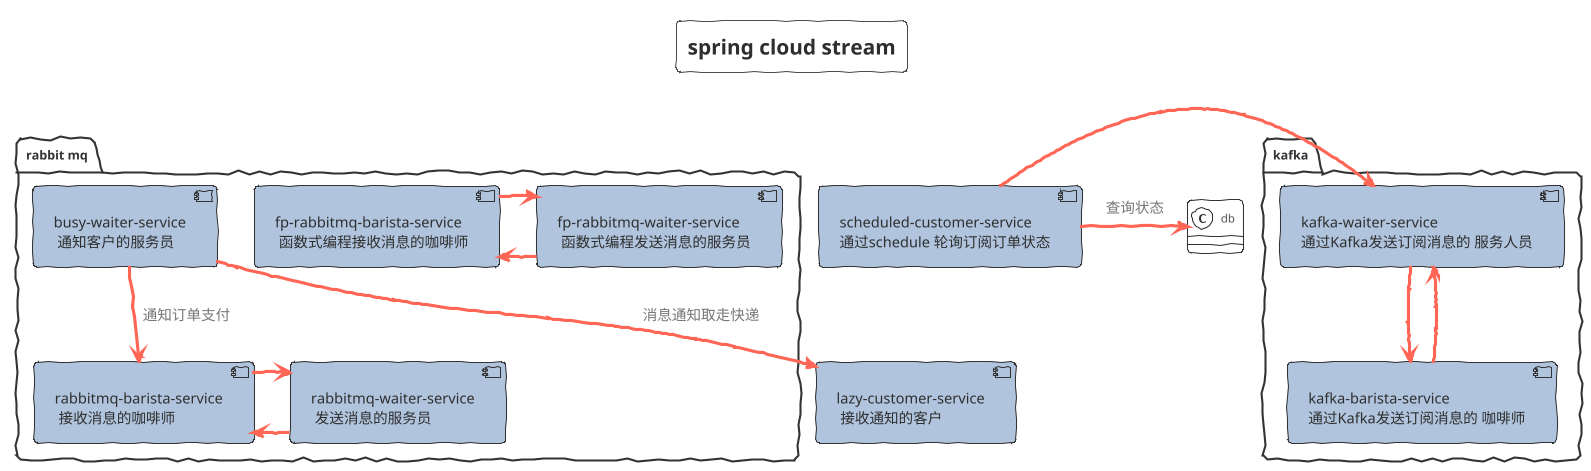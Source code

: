 @startuml SPRING_CLOUD_STREAM
!theme sketchy-outline
title spring cloud stream
skinparam interface {
}
skinparam component {
   backgroundColor LightSteelBlue
   FontSize 14
   ArrowFontSize 14
   ArrowFontColor #777777
   ArrowColor #FF6655
}

package "rabbit mq"{
   component   rbs[
   rabbitmq-barista-service
    接收消息的咖啡师
   ]
   component rws[
   rabbitmq-waiter-service
    发送消息的服务员
   ]
   rws -> rbs
   rbs ->rws
   component   fprbs[
   fp-rabbitmq-barista-service
    函数式编程接收消息的咖啡师
   ]
   component fprws[
   fp-rabbitmq-waiter-service
    函数式编程发送消息的服务员
   ]
   fprws -> fprbs
   fprbs ->fprws

   component bws[
      busy-waiter-service
       通知客户的服务员
      ]
   bws-->rbs:通知订单支付

}
component lcs[
     lazy-customer-service
      接收通知的客户
     ]
bws-->lcs:消息通知取走快递
package "kafka"{
   component kbs[
      kafka-barista-service
      通过Kafka发送订阅消息的 咖啡师
   ]
   component kws[
      kafka-waiter-service
      通过Kafka发送订阅消息的 服务人员
   ]
}

component scs[
      scheduled-customer-service
      通过schedule 轮询订阅订单状态
   ]
scs->kws
kws -->kbs
kbs-->kws
scs ->db:查询状态

@enduml
